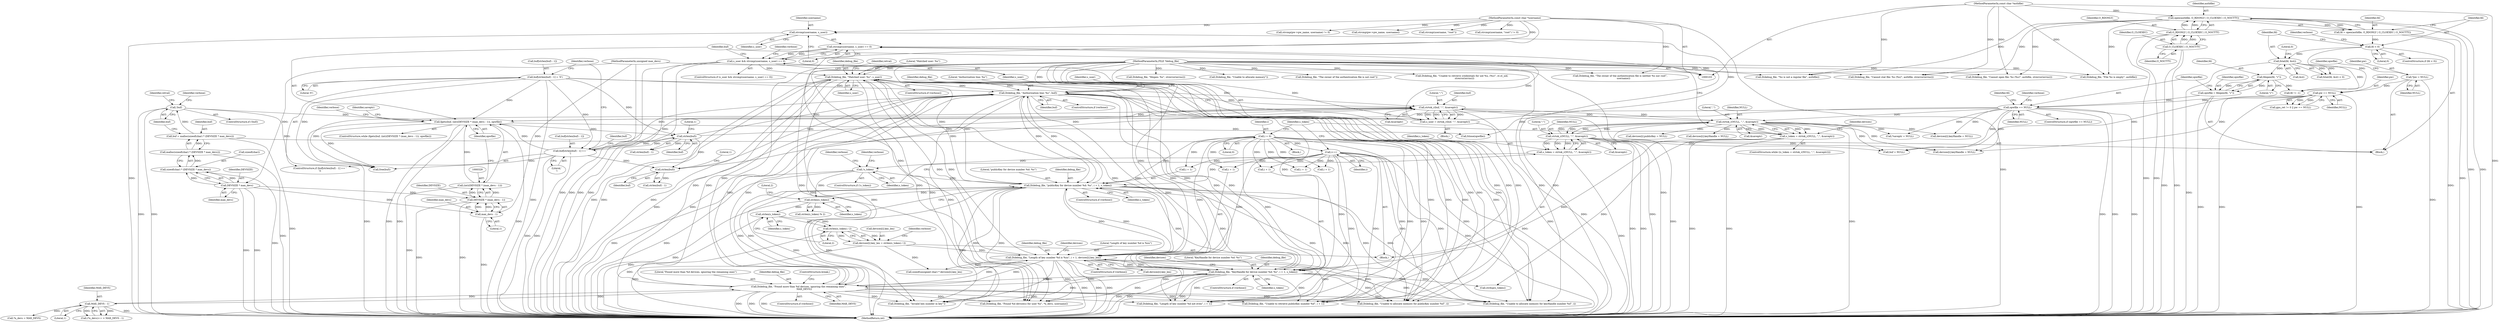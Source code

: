 digraph "0_pam-u2f_18b1914e32b74ff52000f10e97067e841e5fff62_1@API" {
"1000375" [label="(Call,strcmp(username, s_user))"];
"1000105" [label="(MethodParameterIn,const char *username)"];
"1000364" [label="(Call,s_user = strtok_r(buf, \":\", &saveptr))"];
"1000366" [label="(Call,strtok_r(buf, \":\", &saveptr))"];
"1000350" [label="(Call,buf[strlen(buf) - 1] = '\0')"];
"1000342" [label="(Call,buf[strlen(buf) - 1] == '\n')"];
"1000346" [label="(Call,strlen(buf))"];
"1000326" [label="(Call,fgets(buf, (int)(DEVSIZE * (max_devs - 1)), opwfile))"];
"1000312" [label="(Call,!buf)"];
"1000302" [label="(Call,buf = malloc(sizeof(char) * (DEVSIZE * max_devs)))"];
"1000304" [label="(Call,malloc(sizeof(char) * (DEVSIZE * max_devs)))"];
"1000305" [label="(Call,sizeof(char) * (DEVSIZE * max_devs))"];
"1000308" [label="(Call,DEVSIZE * max_devs)"];
"1000106" [label="(MethodParameterIn,unsigned max_devs)"];
"1000328" [label="(Call,(int)(DEVSIZE * (max_devs - 1)))"];
"1000330" [label="(Call,DEVSIZE * (max_devs - 1))"];
"1000332" [label="(Call,max_devs - 1)"];
"1000284" [label="(Call,opwfile == NULL)"];
"1000278" [label="(Call,opwfile = fdopen(fd, \"r\"))"];
"1000280" [label="(Call,fdopen(fd, \"r\"))"];
"1000170" [label="(Call,fstat(fd, &st))"];
"1000155" [label="(Call,fd < 0)"];
"1000145" [label="(Call,fd = open(authfile, O_RDONLY | O_CLOEXEC | O_NOCTTY))"];
"1000147" [label="(Call,open(authfile, O_RDONLY | O_CLOEXEC | O_NOCTTY))"];
"1000104" [label="(MethodParameterIn,const char *authfile)"];
"1000149" [label="(Call,O_RDONLY | O_CLOEXEC | O_NOCTTY)"];
"1000151" [label="(Call,O_CLOEXEC | O_NOCTTY)"];
"1000231" [label="(Call,pw == NULL)"];
"1000129" [label="(Call,*pw = NULL)"];
"1000354" [label="(Call,strlen(buf))"];
"1000360" [label="(Call,D(debug_file, \"Authorization line: %s\", buf))"];
"1000567" [label="(Call,D(debug_file, \"Length of key number %d is %zu\", i + 1, devices[i].key_len))"];
"1000479" [label="(Call,D(debug_file, \"KeyHandle for device number %d: %s\", i + 1, s_token))"];
"1000472" [label="(Call,D(debug_file, \"Found more than %d devices, ignoring the remaining ones\",\n               MAX_DEVS))"];
"1000531" [label="(Call,D(debug_file, \"publicKey for device number %d: %s\", i + 1, s_token))"];
"1000382" [label="(Call,D(debug_file, \"Matched user: %s\", s_user))"];
"1000108" [label="(MethodParameterIn,FILE *debug_file)"];
"1000372" [label="(Call,s_user && strcmp(username, s_user) == 0)"];
"1000374" [label="(Call,strcmp(username, s_user) == 0)"];
"1000654" [label="(Call,i++)"];
"1000431" [label="(Call,i = 0)"];
"1000517" [label="(Call,!s_token)"];
"1000509" [label="(Call,s_token = strtok_r(NULL, \":\", &saveptr))"];
"1000511" [label="(Call,strtok_r(NULL, \":\", &saveptr))"];
"1000437" [label="(Call,strtok_r(NULL, \",\", &saveptr))"];
"1000462" [label="(Call,MAX_DEVS - 1)"];
"1000435" [label="(Call,s_token = strtok_r(NULL, \",\", &saveptr))"];
"1000555" [label="(Call,devices[i].key_len = strlen(s_token) / 2)"];
"1000561" [label="(Call,strlen(s_token) / 2)"];
"1000562" [label="(Call,strlen(s_token))"];
"1000541" [label="(Call,strlen(s_token))"];
"1000432" [label="(Identifier,i)"];
"1000351" [label="(Call,buf[strlen(buf) - 1])"];
"1000227" [label="(Call,gpu_ret != 0 || pw == NULL)"];
"1000433" [label="(Literal,0)"];
"1000171" [label="(Identifier,fd)"];
"1000365" [label="(Identifier,s_user)"];
"1000160" [label="(Identifier,verbose)"];
"1000156" [label="(Identifier,fd)"];
"1000129" [label="(Call,*pw = NULL)"];
"1000387" [label="(Identifier,retval)"];
"1000330" [label="(Call,DEVSIZE * (max_devs - 1))"];
"1000327" [label="(Identifier,buf)"];
"1000518" [label="(Identifier,s_token)"];
"1000353" [label="(Call,strlen(buf) - 1)"];
"1000440" [label="(Call,&saveptr)"];
"1000233" [label="(Identifier,NULL)"];
"1000152" [label="(Identifier,O_CLOEXEC)"];
"1000302" [label="(Call,buf = malloc(sizeof(char) * (DEVSIZE * max_devs)))"];
"1000564" [label="(Literal,2)"];
"1000532" [label="(Identifier,debug_file)"];
"1000355" [label="(Identifier,buf)"];
"1000479" [label="(Call,D(debug_file, \"KeyHandle for device number %d: %s\", i + 1, s_token))"];
"1000194" [label="(Call,D(debug_file, \"%s is not a regular file\", authfile))"];
"1000157" [label="(Literal,0)"];
"1000537" [label="(Identifier,s_token)"];
"1000541" [label="(Call,strlen(s_token))"];
"1000551" [label="(Call,i + 1)"];
"1000356" [label="(Literal,1)"];
"1000566" [label="(Identifier,verbose)"];
"1000431" [label="(Call,i = 0)"];
"1000262" [label="(Call,strcmp(username, \"root\") != 0)"];
"1000335" [label="(Identifier,opwfile)"];
"1000531" [label="(Call,D(debug_file, \"publicKey for device number %d: %s\", i + 1, s_token))"];
"1000336" [label="(Block,)"];
"1000377" [label="(Identifier,s_user)"];
"1000561" [label="(Call,strlen(s_token) / 2)"];
"1000477" [label="(ControlStructure,if (verbose))"];
"1000341" [label="(ControlStructure,if (buf[strlen(buf) - 1] == '\n'))"];
"1000106" [label="(MethodParameterIn,unsigned max_devs)"];
"1000338" [label="(Call,*saveptr = NULL)"];
"1000352" [label="(Identifier,buf)"];
"1000328" [label="(Call,(int)(DEVSIZE * (max_devs - 1)))"];
"1000354" [label="(Call,strlen(buf))"];
"1000517" [label="(Call,!s_token)"];
"1000326" [label="(Call,fgets(buf, (int)(DEVSIZE * (max_devs - 1)), opwfile))"];
"1000346" [label="(Call,strlen(buf))"];
"1000434" [label="(ControlStructure,while ((s_token = strtok_r(NULL, \",\", &saveptr))))"];
"1000568" [label="(Identifier,debug_file)"];
"1000475" [label="(Identifier,MAX_DEVS)"];
"1000154" [label="(ControlStructure,if (fd < 0))"];
"1000172" [label="(Call,&st)"];
"1000348" [label="(Literal,1)"];
"1000556" [label="(Call,devices[i].key_len)"];
"1000382" [label="(Call,D(debug_file, \"Matched user: %s\", s_user))"];
"1000603" [label="(Call,D(debug_file, \"Unable to allocate memory for publicKey number %d\", i))"];
"1000413" [label="(Call,devices[i].keyHandle = NULL)"];
"1000281" [label="(Identifier,fd)"];
"1000573" [label="(Call,devices[i].key_len)"];
"1000274" [label="(Call,D(debug_file, \"The owner of the authentication file is not root\"))"];
"1000174" [label="(Literal,0)"];
"1000361" [label="(Identifier,debug_file)"];
"1000137" [label="(Identifier,opwfile)"];
"1000372" [label="(Call,s_user && strcmp(username, s_user) == 0)"];
"1000716" [label="(Call,buf = NULL)"];
"1000147" [label="(Call,open(authfile, O_RDONLY | O_CLOEXEC | O_NOCTTY))"];
"1000146" [label="(Identifier,fd)"];
"1000362" [label="(Literal,\"Authorization line: %s\")"];
"1000435" [label="(Call,s_token = strtok_r(NULL, \",\", &saveptr))"];
"1000375" [label="(Call,strcmp(username, s_user))"];
"1000268" [label="(Call,D(debug_file, \"The owner of the authentication file is neither %s nor root\",\n         username))"];
"1000516" [label="(ControlStructure,if (!s_token))"];
"1000450" [label="(Call,devices[i].publicKey = NULL)"];
"1000349" [label="(Literal,'\n')"];
"1000306" [label="(Call,sizeof(char))"];
"1000525" [label="(Call,i + 1)"];
"1000555" [label="(Call,devices[i].key_len = strlen(s_token) / 2)"];
"1000474" [label="(Literal,\"Found more than %d devices, ignoring the remaining ones\")"];
"1000543" [label="(Literal,2)"];
"1000380" [label="(ControlStructure,if (verbose))"];
"1000513" [label="(Literal,\":\")"];
"1000657" [label="(Identifier,verbose)"];
"1000178" [label="(Call,D(debug_file, \"Cannot stat file: %s (%s)\", authfile, strerror(errno)))"];
"1000342" [label="(Call,buf[strlen(buf) - 1] == '\n')"];
"1000311" [label="(ControlStructure,if (!buf))"];
"1000304" [label="(Call,malloc(sizeof(char) * (DEVSIZE * max_devs)))"];
"1000563" [label="(Identifier,s_token)"];
"1000548" [label="(Call,D(debug_file, \"Length of key number %d not even\", i + 1))"];
"1000529" [label="(ControlStructure,if (verbose))"];
"1000367" [label="(Identifier,buf)"];
"1000284" [label="(Call,opwfile == NULL)"];
"1000170" [label="(Call,fstat(fd, &st))"];
"1000161" [label="(Call,D(debug_file, \"Cannot open file: %s (%s)\", authfile, strerror(errno)))"];
"1000485" [label="(Identifier,s_token)"];
"1000371" [label="(ControlStructure,if (s_user && strcmp(username, s_user) == 0))"];
"1000360" [label="(Call,D(debug_file, \"Authorization line: %s\", buf))"];
"1000724" [label="(Call,fd != -1)"];
"1000464" [label="(Literal,1)"];
"1000521" [label="(Identifier,verbose)"];
"1000331" [label="(Identifier,DEVSIZE)"];
"1000286" [label="(Identifier,NULL)"];
"1000654" [label="(Call,i++)"];
"1000359" [label="(Identifier,verbose)"];
"1000581" [label="(Identifier,devices)"];
"1000522" [label="(Call,D(debug_file, \"Unable to retrieve publicKey number %d\", i + 1))"];
"1000384" [label="(Literal,\"Matched user: %s\")"];
"1000639" [label="(Call,D(debug_file, \"Invalid hex number in key\"))"];
"1000437" [label="(Call,strtok_r(NULL, \",\", &saveptr))"];
"1000473" [label="(Identifier,debug_file)"];
"1000511" [label="(Call,strtok_r(NULL, \":\", &saveptr))"];
"1000376" [label="(Identifier,username)"];
"1000299" [label="(Identifier,fd)"];
"1000470" [label="(ControlStructure,if (verbose))"];
"1000357" [label="(Literal,'\0')"];
"1000322" [label="(Identifier,retval)"];
"1000385" [label="(Identifier,s_user)"];
"1000169" [label="(Call,fstat(fd, &st) < 0)"];
"1000280" [label="(Call,fdopen(fd, \"r\"))"];
"1000235" [label="(Call,D(debug_file, \"Unable to retrieve credentials for uid %u, (%s)\", st.st_uid,\n       strerror(errno)))"];
"1000290" [label="(Call,D(debug_file, \"fdopen: %s\", strerror(errno)))"];
"1000514" [label="(Call,&saveptr)"];
"1000334" [label="(Literal,1)"];
"1000309" [label="(Identifier,DEVSIZE)"];
"1000489" [label="(Identifier,devices)"];
"1000347" [label="(Identifier,buf)"];
"1000150" [label="(Identifier,O_RDONLY)"];
"1000436" [label="(Identifier,s_token)"];
"1000472" [label="(Call,D(debug_file, \"Found more than %d devices, ignoring the remaining ones\",\n               MAX_DEVS))"];
"1000476" [label="(ControlStructure,break;)"];
"1000316" [label="(Identifier,verbose)"];
"1000283" [label="(ControlStructure,if (opwfile == NULL))"];
"1000458" [label="(Call,(*n_devs)++ > MAX_DEVS - 1)"];
"1000305" [label="(Call,sizeof(char) * (DEVSIZE * max_devs))"];
"1000289" [label="(Identifier,verbose)"];
"1000151" [label="(Call,O_CLOEXEC | O_NOCTTY)"];
"1000339" [label="(Identifier,saveptr)"];
"1000153" [label="(Identifier,O_NOCTTY)"];
"1000504" [label="(Call,D(debug_file, \"Unable to allocate memory for keyHandle number %d\", i))"];
"1000482" [label="(Call,i + 1)"];
"1000303" [label="(Identifier,buf)"];
"1000466" [label="(Call,*n_devs = MAX_DEVS)"];
"1000443" [label="(Call,devices[i].keyHandle = NULL)"];
"1000446" [label="(Identifier,devices)"];
"1000383" [label="(Identifier,debug_file)"];
"1000509" [label="(Call,s_token = strtok_r(NULL, \":\", &saveptr))"];
"1000364" [label="(Call,s_user = strtok_r(buf, \":\", &saveptr))"];
"1000373" [label="(Identifier,s_user)"];
"1000481" [label="(Literal,\"KeyHandle for device number %d: %s\")"];
"1000332" [label="(Call,max_devs - 1)"];
"1000542" [label="(Identifier,s_token)"];
"1000492" [label="(Call,strdup(s_token))"];
"1000231" [label="(Call,pw == NULL)"];
"1000438" [label="(Identifier,NULL)"];
"1000510" [label="(Identifier,s_token)"];
"1000512" [label="(Identifier,NULL)"];
"1000105" [label="(MethodParameterIn,const char *username)"];
"1000480" [label="(Identifier,debug_file)"];
"1000343" [label="(Call,buf[strlen(buf) - 1])"];
"1000533" [label="(Literal,\"publicKey for device number %d: %s\")"];
"1000131" [label="(Identifier,NULL)"];
"1000104" [label="(MethodParameterIn,const char *authfile)"];
"1000363" [label="(Identifier,buf)"];
"1000562" [label="(Call,strlen(s_token))"];
"1000278" [label="(Call,opwfile = fdopen(fd, \"r\"))"];
"1000148" [label="(Identifier,authfile)"];
"1000540" [label="(Call,strlen(s_token) % 2)"];
"1000279" [label="(Identifier,opwfile)"];
"1000368" [label="(Literal,\":\")"];
"1000111" [label="(Block,)"];
"1000439" [label="(Literal,\",\")"];
"1000246" [label="(Call,strcmp(pw->pw_name, username) != 0)"];
"1000381" [label="(Identifier,verbose)"];
"1000145" [label="(Call,fd = open(authfile, O_RDONLY | O_CLOEXEC | O_NOCTTY))"];
"1000530" [label="(Identifier,verbose)"];
"1000369" [label="(Call,&saveptr)"];
"1000325" [label="(ControlStructure,while (fgets(buf, (int)(DEVSIZE * (max_devs - 1)), opwfile)))"];
"1000285" [label="(Identifier,opwfile)"];
"1000130" [label="(Identifier,pw)"];
"1000312" [label="(Call,!buf)"];
"1000570" [label="(Call,i + 1)"];
"1000308" [label="(Call,DEVSIZE * max_devs)"];
"1000149" [label="(Call,O_RDONLY | O_CLOEXEC | O_NOCTTY)"];
"1000732" [label="(MethodReturn,int)"];
"1000462" [label="(Call,MAX_DEVS - 1)"];
"1000208" [label="(Call,D(debug_file, \"File %s is empty\", authfile))"];
"1000567" [label="(Call,D(debug_file, \"Length of key number %d is %zu\", i + 1, devices[i].key_len))"];
"1000317" [label="(Call,D(debug_file, \"Unable to allocate memory\"))"];
"1000442" [label="(Block,)"];
"1000232" [label="(Identifier,pw)"];
"1000374" [label="(Call,strcmp(username, s_user) == 0)"];
"1000282" [label="(Literal,\"r\")"];
"1000714" [label="(Call,free(buf))"];
"1000358" [label="(ControlStructure,if (verbose))"];
"1000313" [label="(Identifier,buf)"];
"1000655" [label="(Identifier,i)"];
"1000310" [label="(Identifier,max_devs)"];
"1000463" [label="(Identifier,MAX_DEVS)"];
"1000721" [label="(Call,fclose(opwfile))"];
"1000565" [label="(ControlStructure,if (verbose))"];
"1000350" [label="(Call,buf[strlen(buf) - 1] = '\0')"];
"1000534" [label="(Call,i + 1)"];
"1000658" [label="(Call,D(debug_file, \"Found %d device(s) for user %s\", *n_devs, username))"];
"1000378" [label="(Literal,0)"];
"1000379" [label="(Block,)"];
"1000247" [label="(Call,strcmp(pw->pw_name, username))"];
"1000345" [label="(Call,strlen(buf) - 1)"];
"1000692" [label="(Call,devices[i].keyHandle = NULL)"];
"1000263" [label="(Call,strcmp(username, \"root\"))"];
"1000155" [label="(Call,fd < 0)"];
"1000333" [label="(Identifier,max_devs)"];
"1000585" [label="(Call,sizeof(unsigned char) * devices[i].key_len)"];
"1000366" [label="(Call,strtok_r(buf, \":\", &saveptr))"];
"1000108" [label="(MethodParameterIn,FILE *debug_file)"];
"1000569" [label="(Literal,\"Length of key number %d is %zu\")"];
"1000375" -> "1000374"  [label="AST: "];
"1000375" -> "1000377"  [label="CFG: "];
"1000376" -> "1000375"  [label="AST: "];
"1000377" -> "1000375"  [label="AST: "];
"1000378" -> "1000375"  [label="CFG: "];
"1000375" -> "1000732"  [label="DDG: "];
"1000105" -> "1000375"  [label="DDG: "];
"1000364" -> "1000375"  [label="DDG: "];
"1000105" -> "1000103"  [label="AST: "];
"1000105" -> "1000732"  [label="DDG: "];
"1000105" -> "1000246"  [label="DDG: "];
"1000105" -> "1000247"  [label="DDG: "];
"1000105" -> "1000262"  [label="DDG: "];
"1000105" -> "1000263"  [label="DDG: "];
"1000105" -> "1000268"  [label="DDG: "];
"1000105" -> "1000374"  [label="DDG: "];
"1000105" -> "1000658"  [label="DDG: "];
"1000364" -> "1000336"  [label="AST: "];
"1000364" -> "1000366"  [label="CFG: "];
"1000365" -> "1000364"  [label="AST: "];
"1000366" -> "1000364"  [label="AST: "];
"1000373" -> "1000364"  [label="CFG: "];
"1000364" -> "1000732"  [label="DDG: "];
"1000366" -> "1000364"  [label="DDG: "];
"1000366" -> "1000364"  [label="DDG: "];
"1000366" -> "1000364"  [label="DDG: "];
"1000364" -> "1000372"  [label="DDG: "];
"1000364" -> "1000374"  [label="DDG: "];
"1000366" -> "1000369"  [label="CFG: "];
"1000367" -> "1000366"  [label="AST: "];
"1000368" -> "1000366"  [label="AST: "];
"1000369" -> "1000366"  [label="AST: "];
"1000366" -> "1000732"  [label="DDG: "];
"1000366" -> "1000732"  [label="DDG: "];
"1000366" -> "1000326"  [label="DDG: "];
"1000350" -> "1000366"  [label="DDG: "];
"1000342" -> "1000366"  [label="DDG: "];
"1000346" -> "1000366"  [label="DDG: "];
"1000354" -> "1000366"  [label="DDG: "];
"1000360" -> "1000366"  [label="DDG: "];
"1000437" -> "1000366"  [label="DDG: "];
"1000366" -> "1000437"  [label="DDG: "];
"1000366" -> "1000714"  [label="DDG: "];
"1000350" -> "1000341"  [label="AST: "];
"1000350" -> "1000357"  [label="CFG: "];
"1000351" -> "1000350"  [label="AST: "];
"1000357" -> "1000350"  [label="AST: "];
"1000359" -> "1000350"  [label="CFG: "];
"1000350" -> "1000732"  [label="DDG: "];
"1000350" -> "1000326"  [label="DDG: "];
"1000350" -> "1000342"  [label="DDG: "];
"1000350" -> "1000346"  [label="DDG: "];
"1000350" -> "1000360"  [label="DDG: "];
"1000350" -> "1000714"  [label="DDG: "];
"1000342" -> "1000341"  [label="AST: "];
"1000342" -> "1000349"  [label="CFG: "];
"1000343" -> "1000342"  [label="AST: "];
"1000349" -> "1000342"  [label="AST: "];
"1000352" -> "1000342"  [label="CFG: "];
"1000359" -> "1000342"  [label="CFG: "];
"1000342" -> "1000732"  [label="DDG: "];
"1000342" -> "1000732"  [label="DDG: "];
"1000342" -> "1000326"  [label="DDG: "];
"1000346" -> "1000342"  [label="DDG: "];
"1000342" -> "1000346"  [label="DDG: "];
"1000342" -> "1000354"  [label="DDG: "];
"1000342" -> "1000360"  [label="DDG: "];
"1000342" -> "1000714"  [label="DDG: "];
"1000346" -> "1000345"  [label="AST: "];
"1000346" -> "1000347"  [label="CFG: "];
"1000347" -> "1000346"  [label="AST: "];
"1000348" -> "1000346"  [label="CFG: "];
"1000346" -> "1000345"  [label="DDG: "];
"1000326" -> "1000346"  [label="DDG: "];
"1000346" -> "1000354"  [label="DDG: "];
"1000346" -> "1000360"  [label="DDG: "];
"1000326" -> "1000325"  [label="AST: "];
"1000326" -> "1000335"  [label="CFG: "];
"1000327" -> "1000326"  [label="AST: "];
"1000328" -> "1000326"  [label="AST: "];
"1000335" -> "1000326"  [label="AST: "];
"1000339" -> "1000326"  [label="CFG: "];
"1000657" -> "1000326"  [label="CFG: "];
"1000326" -> "1000732"  [label="DDG: "];
"1000326" -> "1000732"  [label="DDG: "];
"1000326" -> "1000732"  [label="DDG: "];
"1000326" -> "1000732"  [label="DDG: "];
"1000312" -> "1000326"  [label="DDG: "];
"1000328" -> "1000326"  [label="DDG: "];
"1000284" -> "1000326"  [label="DDG: "];
"1000326" -> "1000714"  [label="DDG: "];
"1000326" -> "1000721"  [label="DDG: "];
"1000312" -> "1000311"  [label="AST: "];
"1000312" -> "1000313"  [label="CFG: "];
"1000313" -> "1000312"  [label="AST: "];
"1000316" -> "1000312"  [label="CFG: "];
"1000322" -> "1000312"  [label="CFG: "];
"1000312" -> "1000732"  [label="DDG: "];
"1000312" -> "1000732"  [label="DDG: "];
"1000302" -> "1000312"  [label="DDG: "];
"1000312" -> "1000714"  [label="DDG: "];
"1000302" -> "1000111"  [label="AST: "];
"1000302" -> "1000304"  [label="CFG: "];
"1000303" -> "1000302"  [label="AST: "];
"1000304" -> "1000302"  [label="AST: "];
"1000313" -> "1000302"  [label="CFG: "];
"1000302" -> "1000732"  [label="DDG: "];
"1000304" -> "1000302"  [label="DDG: "];
"1000304" -> "1000305"  [label="CFG: "];
"1000305" -> "1000304"  [label="AST: "];
"1000304" -> "1000732"  [label="DDG: "];
"1000305" -> "1000304"  [label="DDG: "];
"1000305" -> "1000308"  [label="CFG: "];
"1000306" -> "1000305"  [label="AST: "];
"1000308" -> "1000305"  [label="AST: "];
"1000305" -> "1000732"  [label="DDG: "];
"1000308" -> "1000305"  [label="DDG: "];
"1000308" -> "1000305"  [label="DDG: "];
"1000308" -> "1000310"  [label="CFG: "];
"1000309" -> "1000308"  [label="AST: "];
"1000310" -> "1000308"  [label="AST: "];
"1000308" -> "1000732"  [label="DDG: "];
"1000308" -> "1000732"  [label="DDG: "];
"1000106" -> "1000308"  [label="DDG: "];
"1000308" -> "1000330"  [label="DDG: "];
"1000308" -> "1000332"  [label="DDG: "];
"1000106" -> "1000103"  [label="AST: "];
"1000106" -> "1000732"  [label="DDG: "];
"1000106" -> "1000332"  [label="DDG: "];
"1000328" -> "1000330"  [label="CFG: "];
"1000329" -> "1000328"  [label="AST: "];
"1000330" -> "1000328"  [label="AST: "];
"1000335" -> "1000328"  [label="CFG: "];
"1000328" -> "1000732"  [label="DDG: "];
"1000330" -> "1000328"  [label="DDG: "];
"1000330" -> "1000328"  [label="DDG: "];
"1000330" -> "1000332"  [label="CFG: "];
"1000331" -> "1000330"  [label="AST: "];
"1000332" -> "1000330"  [label="AST: "];
"1000330" -> "1000732"  [label="DDG: "];
"1000330" -> "1000732"  [label="DDG: "];
"1000332" -> "1000330"  [label="DDG: "];
"1000332" -> "1000330"  [label="DDG: "];
"1000332" -> "1000334"  [label="CFG: "];
"1000333" -> "1000332"  [label="AST: "];
"1000334" -> "1000332"  [label="AST: "];
"1000332" -> "1000732"  [label="DDG: "];
"1000284" -> "1000283"  [label="AST: "];
"1000284" -> "1000286"  [label="CFG: "];
"1000285" -> "1000284"  [label="AST: "];
"1000286" -> "1000284"  [label="AST: "];
"1000289" -> "1000284"  [label="CFG: "];
"1000299" -> "1000284"  [label="CFG: "];
"1000284" -> "1000732"  [label="DDG: "];
"1000284" -> "1000732"  [label="DDG: "];
"1000284" -> "1000732"  [label="DDG: "];
"1000278" -> "1000284"  [label="DDG: "];
"1000231" -> "1000284"  [label="DDG: "];
"1000284" -> "1000338"  [label="DDG: "];
"1000284" -> "1000413"  [label="DDG: "];
"1000284" -> "1000437"  [label="DDG: "];
"1000284" -> "1000692"  [label="DDG: "];
"1000284" -> "1000716"  [label="DDG: "];
"1000284" -> "1000721"  [label="DDG: "];
"1000278" -> "1000111"  [label="AST: "];
"1000278" -> "1000280"  [label="CFG: "];
"1000279" -> "1000278"  [label="AST: "];
"1000280" -> "1000278"  [label="AST: "];
"1000285" -> "1000278"  [label="CFG: "];
"1000278" -> "1000732"  [label="DDG: "];
"1000280" -> "1000278"  [label="DDG: "];
"1000280" -> "1000278"  [label="DDG: "];
"1000280" -> "1000282"  [label="CFG: "];
"1000281" -> "1000280"  [label="AST: "];
"1000282" -> "1000280"  [label="AST: "];
"1000170" -> "1000280"  [label="DDG: "];
"1000280" -> "1000724"  [label="DDG: "];
"1000170" -> "1000169"  [label="AST: "];
"1000170" -> "1000172"  [label="CFG: "];
"1000171" -> "1000170"  [label="AST: "];
"1000172" -> "1000170"  [label="AST: "];
"1000174" -> "1000170"  [label="CFG: "];
"1000170" -> "1000732"  [label="DDG: "];
"1000170" -> "1000169"  [label="DDG: "];
"1000170" -> "1000169"  [label="DDG: "];
"1000155" -> "1000170"  [label="DDG: "];
"1000170" -> "1000724"  [label="DDG: "];
"1000155" -> "1000154"  [label="AST: "];
"1000155" -> "1000157"  [label="CFG: "];
"1000156" -> "1000155"  [label="AST: "];
"1000157" -> "1000155"  [label="AST: "];
"1000160" -> "1000155"  [label="CFG: "];
"1000171" -> "1000155"  [label="CFG: "];
"1000155" -> "1000732"  [label="DDG: "];
"1000145" -> "1000155"  [label="DDG: "];
"1000155" -> "1000724"  [label="DDG: "];
"1000145" -> "1000111"  [label="AST: "];
"1000145" -> "1000147"  [label="CFG: "];
"1000146" -> "1000145"  [label="AST: "];
"1000147" -> "1000145"  [label="AST: "];
"1000156" -> "1000145"  [label="CFG: "];
"1000145" -> "1000732"  [label="DDG: "];
"1000147" -> "1000145"  [label="DDG: "];
"1000147" -> "1000145"  [label="DDG: "];
"1000147" -> "1000149"  [label="CFG: "];
"1000148" -> "1000147"  [label="AST: "];
"1000149" -> "1000147"  [label="AST: "];
"1000147" -> "1000732"  [label="DDG: "];
"1000147" -> "1000732"  [label="DDG: "];
"1000104" -> "1000147"  [label="DDG: "];
"1000149" -> "1000147"  [label="DDG: "];
"1000149" -> "1000147"  [label="DDG: "];
"1000147" -> "1000161"  [label="DDG: "];
"1000147" -> "1000178"  [label="DDG: "];
"1000147" -> "1000194"  [label="DDG: "];
"1000147" -> "1000208"  [label="DDG: "];
"1000104" -> "1000103"  [label="AST: "];
"1000104" -> "1000732"  [label="DDG: "];
"1000104" -> "1000161"  [label="DDG: "];
"1000104" -> "1000178"  [label="DDG: "];
"1000104" -> "1000194"  [label="DDG: "];
"1000104" -> "1000208"  [label="DDG: "];
"1000149" -> "1000151"  [label="CFG: "];
"1000150" -> "1000149"  [label="AST: "];
"1000151" -> "1000149"  [label="AST: "];
"1000149" -> "1000732"  [label="DDG: "];
"1000149" -> "1000732"  [label="DDG: "];
"1000151" -> "1000149"  [label="DDG: "];
"1000151" -> "1000149"  [label="DDG: "];
"1000151" -> "1000153"  [label="CFG: "];
"1000152" -> "1000151"  [label="AST: "];
"1000153" -> "1000151"  [label="AST: "];
"1000151" -> "1000732"  [label="DDG: "];
"1000151" -> "1000732"  [label="DDG: "];
"1000231" -> "1000227"  [label="AST: "];
"1000231" -> "1000233"  [label="CFG: "];
"1000232" -> "1000231"  [label="AST: "];
"1000233" -> "1000231"  [label="AST: "];
"1000227" -> "1000231"  [label="CFG: "];
"1000231" -> "1000732"  [label="DDG: "];
"1000231" -> "1000732"  [label="DDG: "];
"1000231" -> "1000227"  [label="DDG: "];
"1000231" -> "1000227"  [label="DDG: "];
"1000129" -> "1000231"  [label="DDG: "];
"1000231" -> "1000692"  [label="DDG: "];
"1000231" -> "1000716"  [label="DDG: "];
"1000129" -> "1000111"  [label="AST: "];
"1000129" -> "1000131"  [label="CFG: "];
"1000130" -> "1000129"  [label="AST: "];
"1000131" -> "1000129"  [label="AST: "];
"1000137" -> "1000129"  [label="CFG: "];
"1000129" -> "1000732"  [label="DDG: "];
"1000354" -> "1000353"  [label="AST: "];
"1000354" -> "1000355"  [label="CFG: "];
"1000355" -> "1000354"  [label="AST: "];
"1000356" -> "1000354"  [label="CFG: "];
"1000354" -> "1000353"  [label="DDG: "];
"1000354" -> "1000360"  [label="DDG: "];
"1000360" -> "1000358"  [label="AST: "];
"1000360" -> "1000363"  [label="CFG: "];
"1000361" -> "1000360"  [label="AST: "];
"1000362" -> "1000360"  [label="AST: "];
"1000363" -> "1000360"  [label="AST: "];
"1000365" -> "1000360"  [label="CFG: "];
"1000360" -> "1000732"  [label="DDG: "];
"1000360" -> "1000732"  [label="DDG: "];
"1000567" -> "1000360"  [label="DDG: "];
"1000479" -> "1000360"  [label="DDG: "];
"1000472" -> "1000360"  [label="DDG: "];
"1000531" -> "1000360"  [label="DDG: "];
"1000382" -> "1000360"  [label="DDG: "];
"1000108" -> "1000360"  [label="DDG: "];
"1000360" -> "1000382"  [label="DDG: "];
"1000360" -> "1000472"  [label="DDG: "];
"1000360" -> "1000479"  [label="DDG: "];
"1000360" -> "1000504"  [label="DDG: "];
"1000360" -> "1000522"  [label="DDG: "];
"1000360" -> "1000531"  [label="DDG: "];
"1000360" -> "1000548"  [label="DDG: "];
"1000360" -> "1000567"  [label="DDG: "];
"1000360" -> "1000603"  [label="DDG: "];
"1000360" -> "1000639"  [label="DDG: "];
"1000360" -> "1000658"  [label="DDG: "];
"1000567" -> "1000565"  [label="AST: "];
"1000567" -> "1000573"  [label="CFG: "];
"1000568" -> "1000567"  [label="AST: "];
"1000569" -> "1000567"  [label="AST: "];
"1000570" -> "1000567"  [label="AST: "];
"1000573" -> "1000567"  [label="AST: "];
"1000581" -> "1000567"  [label="CFG: "];
"1000567" -> "1000732"  [label="DDG: "];
"1000567" -> "1000732"  [label="DDG: "];
"1000567" -> "1000732"  [label="DDG: "];
"1000567" -> "1000382"  [label="DDG: "];
"1000567" -> "1000472"  [label="DDG: "];
"1000567" -> "1000479"  [label="DDG: "];
"1000567" -> "1000504"  [label="DDG: "];
"1000567" -> "1000522"  [label="DDG: "];
"1000567" -> "1000531"  [label="DDG: "];
"1000567" -> "1000548"  [label="DDG: "];
"1000479" -> "1000567"  [label="DDG: "];
"1000472" -> "1000567"  [label="DDG: "];
"1000531" -> "1000567"  [label="DDG: "];
"1000382" -> "1000567"  [label="DDG: "];
"1000108" -> "1000567"  [label="DDG: "];
"1000654" -> "1000567"  [label="DDG: "];
"1000431" -> "1000567"  [label="DDG: "];
"1000555" -> "1000567"  [label="DDG: "];
"1000567" -> "1000585"  [label="DDG: "];
"1000567" -> "1000603"  [label="DDG: "];
"1000567" -> "1000639"  [label="DDG: "];
"1000567" -> "1000658"  [label="DDG: "];
"1000479" -> "1000477"  [label="AST: "];
"1000479" -> "1000485"  [label="CFG: "];
"1000480" -> "1000479"  [label="AST: "];
"1000481" -> "1000479"  [label="AST: "];
"1000482" -> "1000479"  [label="AST: "];
"1000485" -> "1000479"  [label="AST: "];
"1000489" -> "1000479"  [label="CFG: "];
"1000479" -> "1000732"  [label="DDG: "];
"1000479" -> "1000732"  [label="DDG: "];
"1000479" -> "1000732"  [label="DDG: "];
"1000479" -> "1000382"  [label="DDG: "];
"1000479" -> "1000472"  [label="DDG: "];
"1000472" -> "1000479"  [label="DDG: "];
"1000531" -> "1000479"  [label="DDG: "];
"1000382" -> "1000479"  [label="DDG: "];
"1000108" -> "1000479"  [label="DDG: "];
"1000654" -> "1000479"  [label="DDG: "];
"1000431" -> "1000479"  [label="DDG: "];
"1000435" -> "1000479"  [label="DDG: "];
"1000479" -> "1000492"  [label="DDG: "];
"1000479" -> "1000504"  [label="DDG: "];
"1000479" -> "1000522"  [label="DDG: "];
"1000479" -> "1000531"  [label="DDG: "];
"1000479" -> "1000548"  [label="DDG: "];
"1000479" -> "1000603"  [label="DDG: "];
"1000479" -> "1000639"  [label="DDG: "];
"1000479" -> "1000658"  [label="DDG: "];
"1000472" -> "1000470"  [label="AST: "];
"1000472" -> "1000475"  [label="CFG: "];
"1000473" -> "1000472"  [label="AST: "];
"1000474" -> "1000472"  [label="AST: "];
"1000475" -> "1000472"  [label="AST: "];
"1000476" -> "1000472"  [label="CFG: "];
"1000472" -> "1000732"  [label="DDG: "];
"1000472" -> "1000732"  [label="DDG: "];
"1000472" -> "1000732"  [label="DDG: "];
"1000472" -> "1000382"  [label="DDG: "];
"1000472" -> "1000462"  [label="DDG: "];
"1000531" -> "1000472"  [label="DDG: "];
"1000382" -> "1000472"  [label="DDG: "];
"1000108" -> "1000472"  [label="DDG: "];
"1000462" -> "1000472"  [label="DDG: "];
"1000472" -> "1000504"  [label="DDG: "];
"1000472" -> "1000522"  [label="DDG: "];
"1000472" -> "1000531"  [label="DDG: "];
"1000472" -> "1000548"  [label="DDG: "];
"1000472" -> "1000603"  [label="DDG: "];
"1000472" -> "1000639"  [label="DDG: "];
"1000472" -> "1000658"  [label="DDG: "];
"1000531" -> "1000529"  [label="AST: "];
"1000531" -> "1000537"  [label="CFG: "];
"1000532" -> "1000531"  [label="AST: "];
"1000533" -> "1000531"  [label="AST: "];
"1000534" -> "1000531"  [label="AST: "];
"1000537" -> "1000531"  [label="AST: "];
"1000542" -> "1000531"  [label="CFG: "];
"1000531" -> "1000732"  [label="DDG: "];
"1000531" -> "1000732"  [label="DDG: "];
"1000531" -> "1000732"  [label="DDG: "];
"1000531" -> "1000382"  [label="DDG: "];
"1000531" -> "1000504"  [label="DDG: "];
"1000531" -> "1000522"  [label="DDG: "];
"1000382" -> "1000531"  [label="DDG: "];
"1000108" -> "1000531"  [label="DDG: "];
"1000654" -> "1000531"  [label="DDG: "];
"1000431" -> "1000531"  [label="DDG: "];
"1000517" -> "1000531"  [label="DDG: "];
"1000531" -> "1000541"  [label="DDG: "];
"1000531" -> "1000548"  [label="DDG: "];
"1000531" -> "1000603"  [label="DDG: "];
"1000531" -> "1000639"  [label="DDG: "];
"1000531" -> "1000658"  [label="DDG: "];
"1000382" -> "1000380"  [label="AST: "];
"1000382" -> "1000385"  [label="CFG: "];
"1000383" -> "1000382"  [label="AST: "];
"1000384" -> "1000382"  [label="AST: "];
"1000385" -> "1000382"  [label="AST: "];
"1000387" -> "1000382"  [label="CFG: "];
"1000382" -> "1000732"  [label="DDG: "];
"1000382" -> "1000732"  [label="DDG: "];
"1000382" -> "1000732"  [label="DDG: "];
"1000108" -> "1000382"  [label="DDG: "];
"1000372" -> "1000382"  [label="DDG: "];
"1000382" -> "1000504"  [label="DDG: "];
"1000382" -> "1000522"  [label="DDG: "];
"1000382" -> "1000548"  [label="DDG: "];
"1000382" -> "1000603"  [label="DDG: "];
"1000382" -> "1000639"  [label="DDG: "];
"1000382" -> "1000658"  [label="DDG: "];
"1000108" -> "1000103"  [label="AST: "];
"1000108" -> "1000732"  [label="DDG: "];
"1000108" -> "1000161"  [label="DDG: "];
"1000108" -> "1000178"  [label="DDG: "];
"1000108" -> "1000194"  [label="DDG: "];
"1000108" -> "1000208"  [label="DDG: "];
"1000108" -> "1000235"  [label="DDG: "];
"1000108" -> "1000268"  [label="DDG: "];
"1000108" -> "1000274"  [label="DDG: "];
"1000108" -> "1000290"  [label="DDG: "];
"1000108" -> "1000317"  [label="DDG: "];
"1000108" -> "1000504"  [label="DDG: "];
"1000108" -> "1000522"  [label="DDG: "];
"1000108" -> "1000548"  [label="DDG: "];
"1000108" -> "1000603"  [label="DDG: "];
"1000108" -> "1000639"  [label="DDG: "];
"1000108" -> "1000658"  [label="DDG: "];
"1000372" -> "1000371"  [label="AST: "];
"1000372" -> "1000373"  [label="CFG: "];
"1000372" -> "1000374"  [label="CFG: "];
"1000373" -> "1000372"  [label="AST: "];
"1000374" -> "1000372"  [label="AST: "];
"1000327" -> "1000372"  [label="CFG: "];
"1000381" -> "1000372"  [label="CFG: "];
"1000372" -> "1000732"  [label="DDG: "];
"1000372" -> "1000732"  [label="DDG: "];
"1000372" -> "1000732"  [label="DDG: "];
"1000374" -> "1000372"  [label="DDG: "];
"1000374" -> "1000372"  [label="DDG: "];
"1000374" -> "1000378"  [label="CFG: "];
"1000378" -> "1000374"  [label="AST: "];
"1000374" -> "1000732"  [label="DDG: "];
"1000654" -> "1000442"  [label="AST: "];
"1000654" -> "1000655"  [label="CFG: "];
"1000655" -> "1000654"  [label="AST: "];
"1000436" -> "1000654"  [label="CFG: "];
"1000654" -> "1000732"  [label="DDG: "];
"1000654" -> "1000482"  [label="DDG: "];
"1000654" -> "1000504"  [label="DDG: "];
"1000654" -> "1000522"  [label="DDG: "];
"1000654" -> "1000525"  [label="DDG: "];
"1000654" -> "1000534"  [label="DDG: "];
"1000654" -> "1000548"  [label="DDG: "];
"1000654" -> "1000551"  [label="DDG: "];
"1000654" -> "1000570"  [label="DDG: "];
"1000654" -> "1000603"  [label="DDG: "];
"1000431" -> "1000654"  [label="DDG: "];
"1000431" -> "1000379"  [label="AST: "];
"1000431" -> "1000433"  [label="CFG: "];
"1000432" -> "1000431"  [label="AST: "];
"1000433" -> "1000431"  [label="AST: "];
"1000436" -> "1000431"  [label="CFG: "];
"1000431" -> "1000732"  [label="DDG: "];
"1000431" -> "1000482"  [label="DDG: "];
"1000431" -> "1000504"  [label="DDG: "];
"1000431" -> "1000522"  [label="DDG: "];
"1000431" -> "1000525"  [label="DDG: "];
"1000431" -> "1000534"  [label="DDG: "];
"1000431" -> "1000548"  [label="DDG: "];
"1000431" -> "1000551"  [label="DDG: "];
"1000431" -> "1000570"  [label="DDG: "];
"1000431" -> "1000603"  [label="DDG: "];
"1000517" -> "1000516"  [label="AST: "];
"1000517" -> "1000518"  [label="CFG: "];
"1000518" -> "1000517"  [label="AST: "];
"1000521" -> "1000517"  [label="CFG: "];
"1000530" -> "1000517"  [label="CFG: "];
"1000517" -> "1000732"  [label="DDG: "];
"1000517" -> "1000732"  [label="DDG: "];
"1000509" -> "1000517"  [label="DDG: "];
"1000517" -> "1000541"  [label="DDG: "];
"1000509" -> "1000442"  [label="AST: "];
"1000509" -> "1000511"  [label="CFG: "];
"1000510" -> "1000509"  [label="AST: "];
"1000511" -> "1000509"  [label="AST: "];
"1000518" -> "1000509"  [label="CFG: "];
"1000509" -> "1000732"  [label="DDG: "];
"1000511" -> "1000509"  [label="DDG: "];
"1000511" -> "1000509"  [label="DDG: "];
"1000511" -> "1000509"  [label="DDG: "];
"1000511" -> "1000514"  [label="CFG: "];
"1000512" -> "1000511"  [label="AST: "];
"1000513" -> "1000511"  [label="AST: "];
"1000514" -> "1000511"  [label="AST: "];
"1000511" -> "1000732"  [label="DDG: "];
"1000511" -> "1000732"  [label="DDG: "];
"1000511" -> "1000437"  [label="DDG: "];
"1000511" -> "1000437"  [label="DDG: "];
"1000437" -> "1000511"  [label="DDG: "];
"1000437" -> "1000511"  [label="DDG: "];
"1000511" -> "1000692"  [label="DDG: "];
"1000511" -> "1000716"  [label="DDG: "];
"1000437" -> "1000435"  [label="AST: "];
"1000437" -> "1000440"  [label="CFG: "];
"1000438" -> "1000437"  [label="AST: "];
"1000439" -> "1000437"  [label="AST: "];
"1000440" -> "1000437"  [label="AST: "];
"1000435" -> "1000437"  [label="CFG: "];
"1000437" -> "1000732"  [label="DDG: "];
"1000437" -> "1000732"  [label="DDG: "];
"1000437" -> "1000338"  [label="DDG: "];
"1000437" -> "1000413"  [label="DDG: "];
"1000437" -> "1000435"  [label="DDG: "];
"1000437" -> "1000435"  [label="DDG: "];
"1000437" -> "1000435"  [label="DDG: "];
"1000437" -> "1000443"  [label="DDG: "];
"1000437" -> "1000450"  [label="DDG: "];
"1000437" -> "1000692"  [label="DDG: "];
"1000437" -> "1000716"  [label="DDG: "];
"1000462" -> "1000458"  [label="AST: "];
"1000462" -> "1000464"  [label="CFG: "];
"1000463" -> "1000462"  [label="AST: "];
"1000464" -> "1000462"  [label="AST: "];
"1000458" -> "1000462"  [label="CFG: "];
"1000462" -> "1000732"  [label="DDG: "];
"1000462" -> "1000458"  [label="DDG: "];
"1000462" -> "1000458"  [label="DDG: "];
"1000462" -> "1000466"  [label="DDG: "];
"1000435" -> "1000434"  [label="AST: "];
"1000436" -> "1000435"  [label="AST: "];
"1000327" -> "1000435"  [label="CFG: "];
"1000446" -> "1000435"  [label="CFG: "];
"1000435" -> "1000732"  [label="DDG: "];
"1000435" -> "1000732"  [label="DDG: "];
"1000435" -> "1000492"  [label="DDG: "];
"1000555" -> "1000442"  [label="AST: "];
"1000555" -> "1000561"  [label="CFG: "];
"1000556" -> "1000555"  [label="AST: "];
"1000561" -> "1000555"  [label="AST: "];
"1000566" -> "1000555"  [label="CFG: "];
"1000555" -> "1000732"  [label="DDG: "];
"1000561" -> "1000555"  [label="DDG: "];
"1000561" -> "1000555"  [label="DDG: "];
"1000555" -> "1000585"  [label="DDG: "];
"1000561" -> "1000564"  [label="CFG: "];
"1000562" -> "1000561"  [label="AST: "];
"1000564" -> "1000561"  [label="AST: "];
"1000561" -> "1000732"  [label="DDG: "];
"1000562" -> "1000561"  [label="DDG: "];
"1000562" -> "1000563"  [label="CFG: "];
"1000563" -> "1000562"  [label="AST: "];
"1000564" -> "1000562"  [label="CFG: "];
"1000562" -> "1000732"  [label="DDG: "];
"1000541" -> "1000562"  [label="DDG: "];
"1000541" -> "1000540"  [label="AST: "];
"1000541" -> "1000542"  [label="CFG: "];
"1000542" -> "1000541"  [label="AST: "];
"1000543" -> "1000541"  [label="CFG: "];
"1000541" -> "1000732"  [label="DDG: "];
"1000541" -> "1000540"  [label="DDG: "];
}
